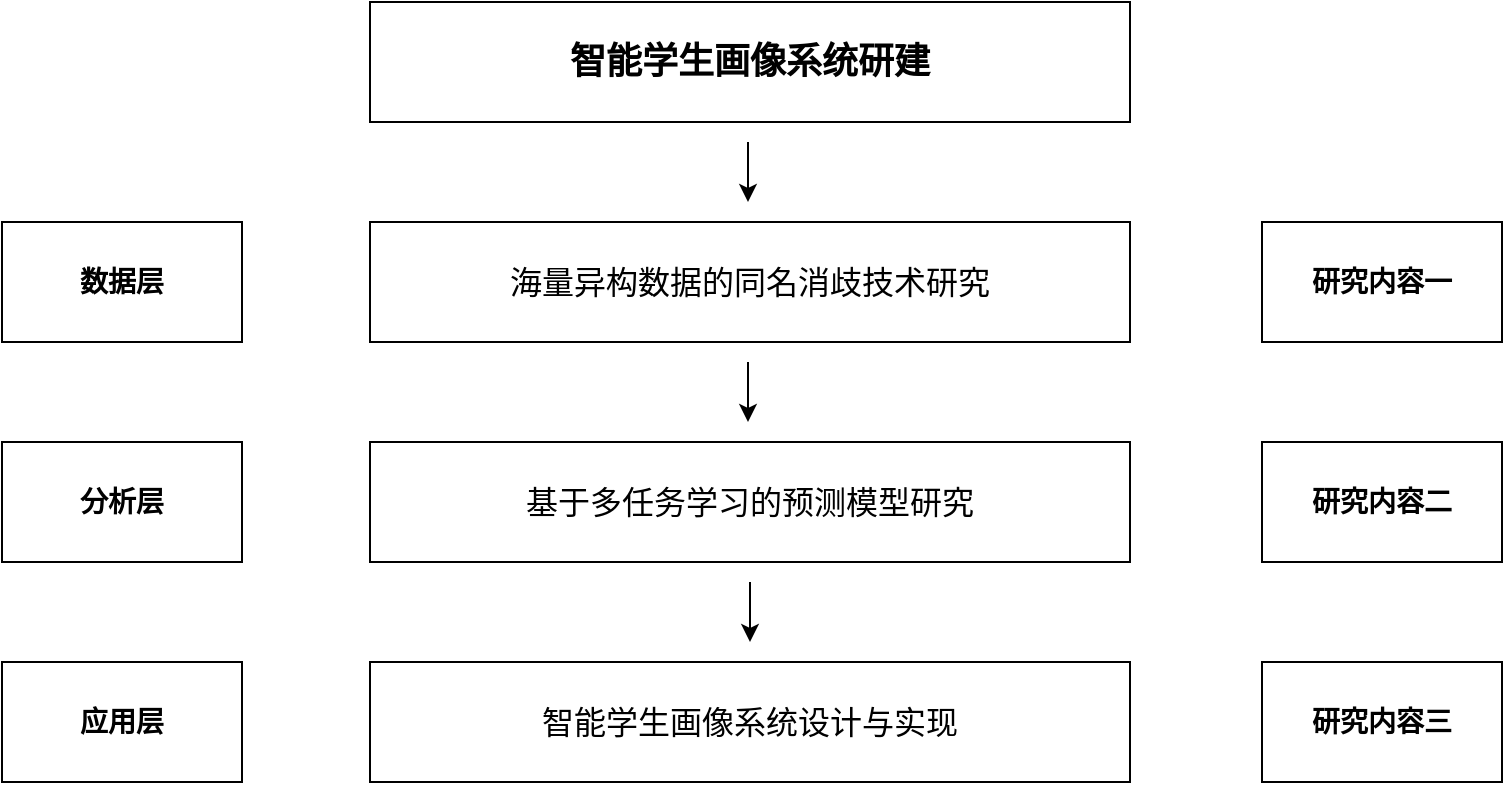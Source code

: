 <mxfile version="13.8.5" type="github"><diagram id="rE76OkDtcCO-G7sSFCDp" name="Page-1"><mxGraphModel dx="1422" dy="762" grid="1" gridSize="10" guides="1" tooltips="1" connect="1" arrows="1" fold="1" page="1" pageScale="1" pageWidth="827" pageHeight="1169" math="0" shadow="0"><root><mxCell id="0"/><mxCell id="1" parent="0"/><mxCell id="NsMhizvuHruT4ZZLVP1G-1" value="&lt;span style=&quot;font-size: 18px&quot;&gt;&lt;b&gt;智能学生画像系统研建&lt;/b&gt;&lt;/span&gt;" style="rounded=0;whiteSpace=wrap;html=1;" parent="1" vertex="1"><mxGeometry x="224" y="90" width="380" height="60" as="geometry"/></mxCell><mxCell id="NsMhizvuHruT4ZZLVP1G-2" value="&lt;font style=&quot;font-size: 16px&quot;&gt;海量异构数据的同名消歧技术研究&lt;/font&gt;" style="rounded=0;whiteSpace=wrap;html=1;" parent="1" vertex="1"><mxGeometry x="224" y="200" width="380" height="60" as="geometry"/></mxCell><mxCell id="NsMhizvuHruT4ZZLVP1G-3" value="&lt;font style=&quot;font-size: 16px&quot;&gt;基于多任务学习的预测模型研究&lt;/font&gt;" style="rounded=0;whiteSpace=wrap;html=1;" parent="1" vertex="1"><mxGeometry x="224" y="310" width="380" height="60" as="geometry"/></mxCell><mxCell id="NsMhizvuHruT4ZZLVP1G-4" value="&lt;font style=&quot;font-size: 16px&quot;&gt;智能学生画像系统设计与实现&lt;/font&gt;" style="rounded=0;whiteSpace=wrap;html=1;" parent="1" vertex="1"><mxGeometry x="224" y="420" width="380" height="60" as="geometry"/></mxCell><mxCell id="NsMhizvuHruT4ZZLVP1G-5" value="&lt;font style=&quot;font-size: 14px&quot;&gt;&lt;b&gt;数据层&lt;/b&gt;&lt;/font&gt;" style="rounded=0;whiteSpace=wrap;html=1;" parent="1" vertex="1"><mxGeometry x="40" y="200" width="120" height="60" as="geometry"/></mxCell><mxCell id="NsMhizvuHruT4ZZLVP1G-6" value="&lt;font style=&quot;font-size: 14px&quot;&gt;&lt;b&gt;分析层&lt;/b&gt;&lt;/font&gt;" style="rounded=0;whiteSpace=wrap;html=1;" parent="1" vertex="1"><mxGeometry x="40" y="310" width="120" height="60" as="geometry"/></mxCell><mxCell id="NsMhizvuHruT4ZZLVP1G-7" value="&lt;font style=&quot;font-size: 14px&quot;&gt;&lt;b&gt;应用层&lt;/b&gt;&lt;/font&gt;" style="rounded=0;whiteSpace=wrap;html=1;" parent="1" vertex="1"><mxGeometry x="40" y="420" width="120" height="60" as="geometry"/></mxCell><mxCell id="NsMhizvuHruT4ZZLVP1G-8" value="&lt;font style=&quot;font-size: 14px&quot;&gt;&lt;b&gt;研究内容一&lt;/b&gt;&lt;/font&gt;" style="rounded=0;whiteSpace=wrap;html=1;" parent="1" vertex="1"><mxGeometry x="670" y="200" width="120" height="60" as="geometry"/></mxCell><mxCell id="NsMhizvuHruT4ZZLVP1G-9" value="&lt;b style=&quot;font-size: 14px&quot;&gt;研究内容二&lt;/b&gt;" style="rounded=0;whiteSpace=wrap;html=1;" parent="1" vertex="1"><mxGeometry x="670" y="310" width="120" height="60" as="geometry"/></mxCell><mxCell id="NsMhizvuHruT4ZZLVP1G-10" value="&lt;b style=&quot;font-size: 14px&quot;&gt;研究内容三&lt;/b&gt;" style="rounded=0;whiteSpace=wrap;html=1;" parent="1" vertex="1"><mxGeometry x="670" y="420" width="120" height="60" as="geometry"/></mxCell><mxCell id="NsMhizvuHruT4ZZLVP1G-11" value="" style="endArrow=classic;html=1;" parent="1" edge="1"><mxGeometry width="50" height="50" relative="1" as="geometry"><mxPoint x="414" y="380" as="sourcePoint"/><mxPoint x="414" y="410" as="targetPoint"/></mxGeometry></mxCell><mxCell id="NsMhizvuHruT4ZZLVP1G-12" value="" style="endArrow=classic;html=1;" parent="1" edge="1"><mxGeometry width="50" height="50" relative="1" as="geometry"><mxPoint x="413" y="270" as="sourcePoint"/><mxPoint x="413" y="300" as="targetPoint"/></mxGeometry></mxCell><mxCell id="NsMhizvuHruT4ZZLVP1G-13" value="" style="endArrow=classic;html=1;" parent="1" edge="1"><mxGeometry width="50" height="50" relative="1" as="geometry"><mxPoint x="413" y="160" as="sourcePoint"/><mxPoint x="413" y="190" as="targetPoint"/></mxGeometry></mxCell></root></mxGraphModel></diagram></mxfile>